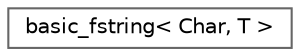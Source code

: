 digraph "类继承关系图"
{
 // LATEX_PDF_SIZE
  bgcolor="transparent";
  edge [fontname=Helvetica,fontsize=10,labelfontname=Helvetica,labelfontsize=10];
  node [fontname=Helvetica,fontsize=10,shape=box,height=0.2,width=0.4];
  rankdir="LR";
  Node0 [id="Node000000",label="basic_fstring\< Char, T \>",height=0.2,width=0.4,color="grey40", fillcolor="white", style="filled",URL="$structbasic__fstring.html",tooltip=" "];
}
